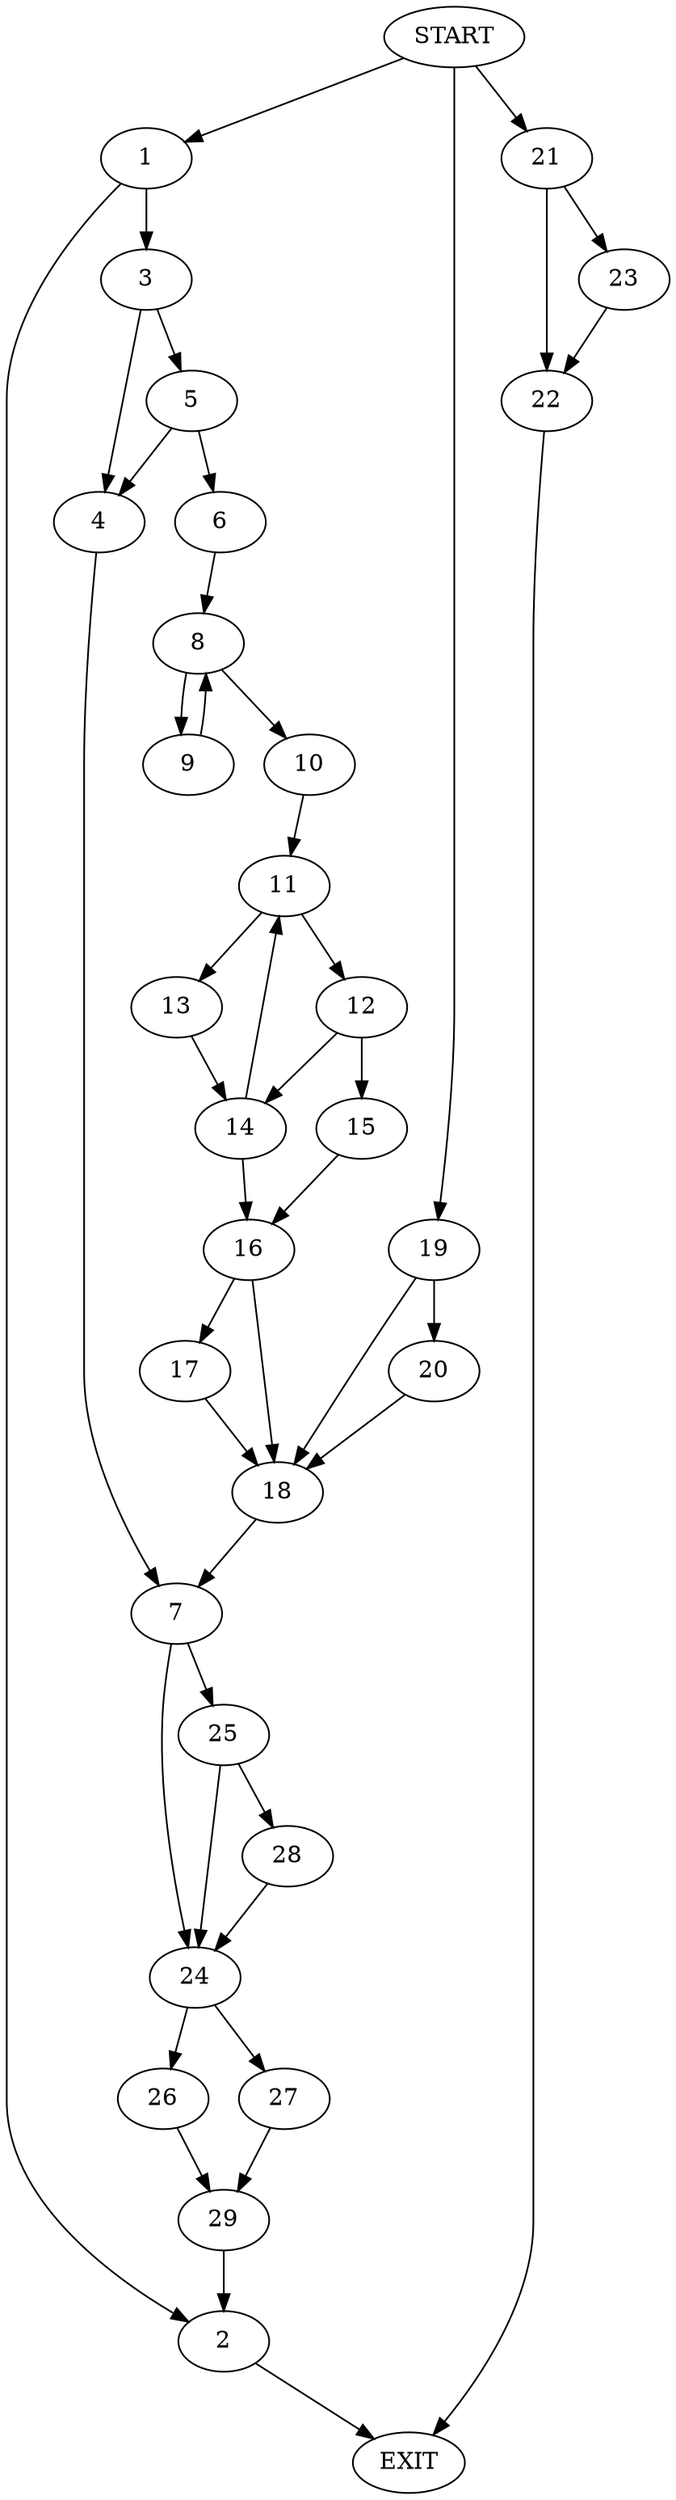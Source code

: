 digraph {
0 [label="START"]
30 [label="EXIT"]
0 -> 1
1 -> 2
1 -> 3
3 -> 4
3 -> 5
2 -> 30
5 -> 6
5 -> 4
4 -> 7
6 -> 8
8 -> 9
8 -> 10
9 -> 8
10 -> 11
11 -> 12
11 -> 13
13 -> 14
12 -> 15
12 -> 14
14 -> 11
14 -> 16
15 -> 16
16 -> 17
16 -> 18
18 -> 7
17 -> 18
0 -> 19
19 -> 18
19 -> 20
20 -> 18
0 -> 21
21 -> 22
21 -> 23
23 -> 22
22 -> 30
7 -> 24
7 -> 25
24 -> 26
24 -> 27
25 -> 24
25 -> 28
28 -> 24
27 -> 29
26 -> 29
29 -> 2
}
